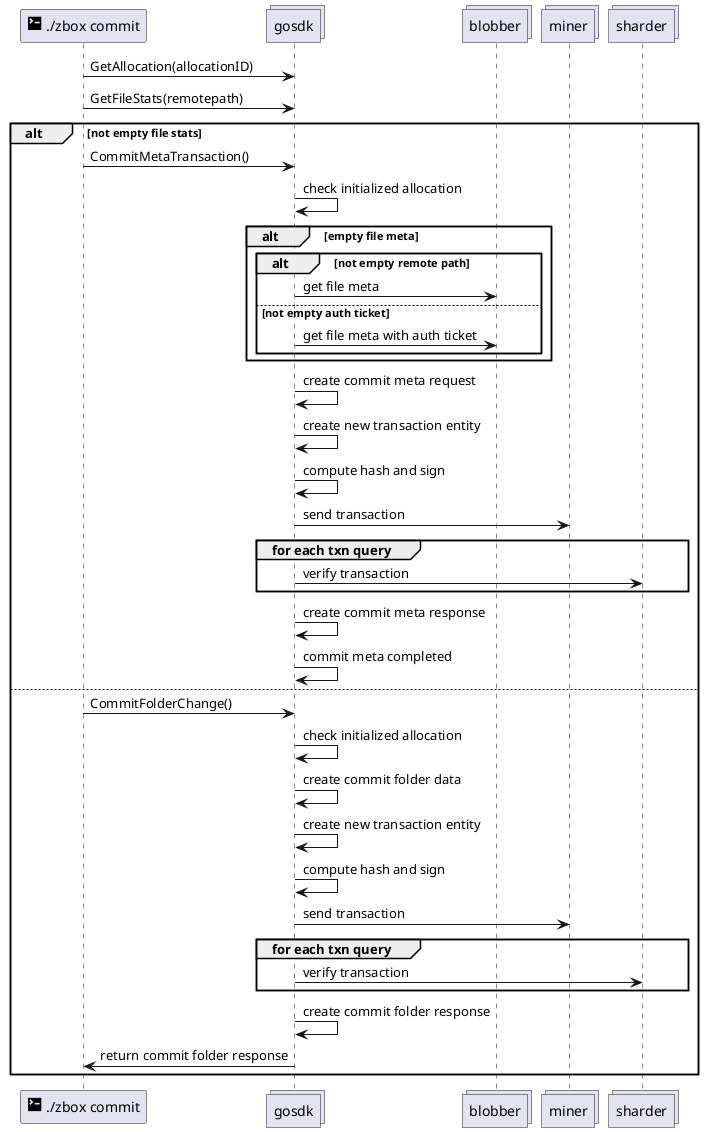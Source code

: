 @startuml
participant "<size:20><&terminal></size> ./zbox commit" as cli
collections gosdk
collections blobber
collections miner
collections sharder

cli -> gosdk: GetAllocation(allocationID)
cli -> gosdk: GetFileStats(remotepath)

alt not empty file stats
cli -> gosdk: CommitMetaTransaction()
gosdk -> gosdk: check initialized allocation

alt empty file meta
alt not empty remote path 
gosdk -> blobber: get file meta
else not empty auth ticket
gosdk -> blobber: get file meta with auth ticket
end
end

gosdk -> gosdk: create commit meta request
gosdk -> gosdk: create new transaction entity
gosdk -> gosdk: compute hash and sign
gosdk -> miner: send transaction

group for each txn query
gosdk -> sharder: verify transaction
end

gosdk -> gosdk: create commit meta response
gosdk -> gosdk: commit meta completed

else 
cli -> gosdk: CommitFolderChange()
gosdk -> gosdk: check initialized allocation
gosdk -> gosdk: create commit folder data
gosdk -> gosdk: create new transaction entity
gosdk -> gosdk: compute hash and sign
gosdk -> miner: send transaction

group for each txn query
gosdk -> sharder: verify transaction
end

gosdk -> gosdk: create commit folder response
gosdk -> cli: return commit folder response
end
@enduml
